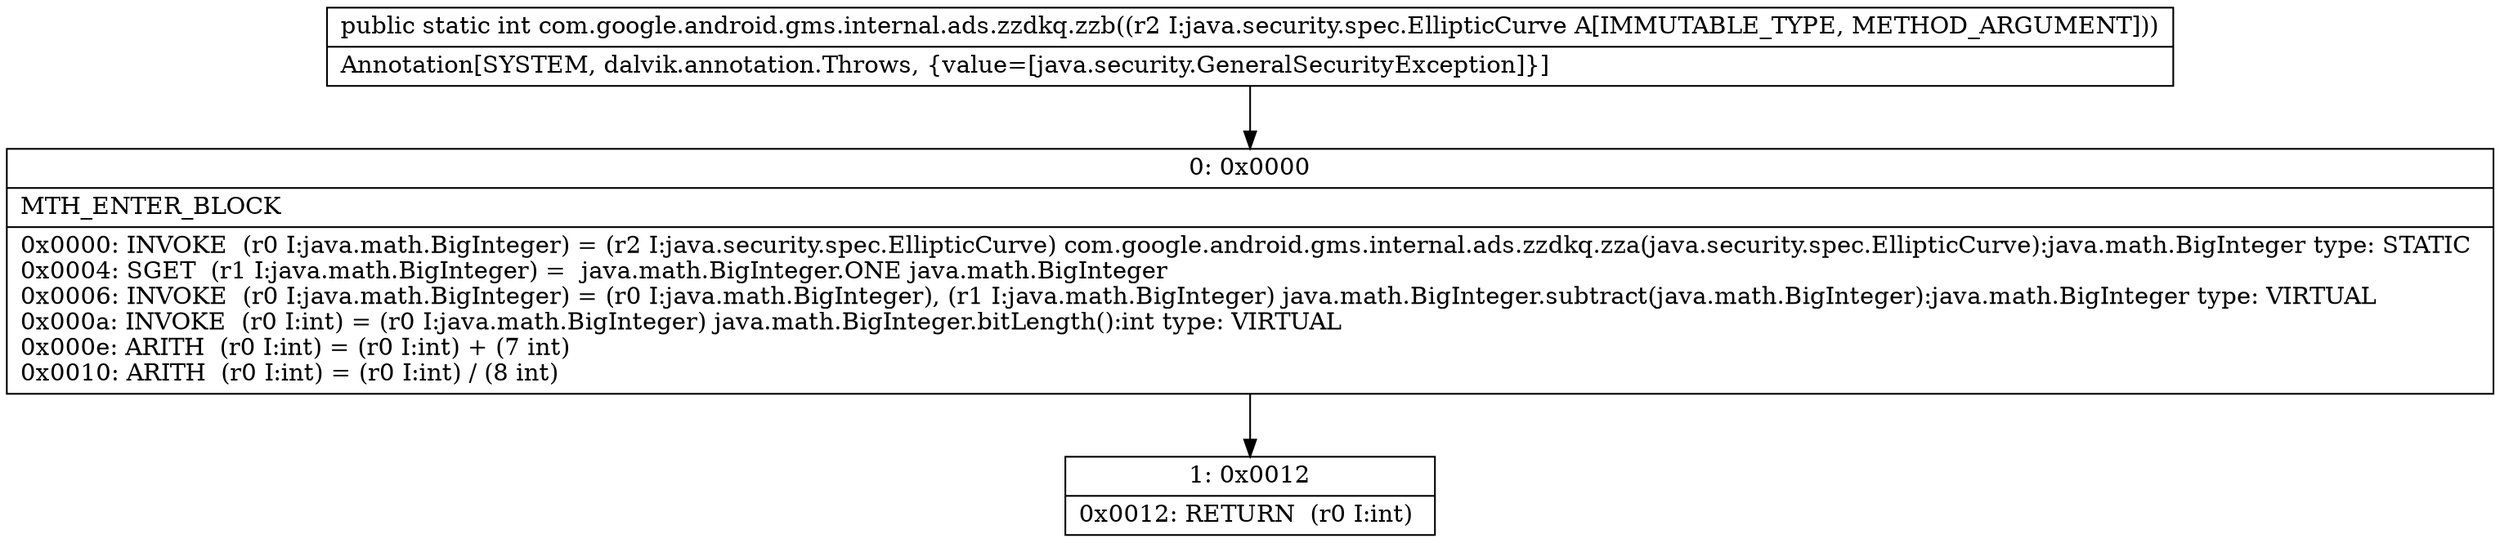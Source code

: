 digraph "CFG forcom.google.android.gms.internal.ads.zzdkq.zzb(Ljava\/security\/spec\/EllipticCurve;)I" {
Node_0 [shape=record,label="{0\:\ 0x0000|MTH_ENTER_BLOCK\l|0x0000: INVOKE  (r0 I:java.math.BigInteger) = (r2 I:java.security.spec.EllipticCurve) com.google.android.gms.internal.ads.zzdkq.zza(java.security.spec.EllipticCurve):java.math.BigInteger type: STATIC \l0x0004: SGET  (r1 I:java.math.BigInteger) =  java.math.BigInteger.ONE java.math.BigInteger \l0x0006: INVOKE  (r0 I:java.math.BigInteger) = (r0 I:java.math.BigInteger), (r1 I:java.math.BigInteger) java.math.BigInteger.subtract(java.math.BigInteger):java.math.BigInteger type: VIRTUAL \l0x000a: INVOKE  (r0 I:int) = (r0 I:java.math.BigInteger) java.math.BigInteger.bitLength():int type: VIRTUAL \l0x000e: ARITH  (r0 I:int) = (r0 I:int) + (7 int) \l0x0010: ARITH  (r0 I:int) = (r0 I:int) \/ (8 int) \l}"];
Node_1 [shape=record,label="{1\:\ 0x0012|0x0012: RETURN  (r0 I:int) \l}"];
MethodNode[shape=record,label="{public static int com.google.android.gms.internal.ads.zzdkq.zzb((r2 I:java.security.spec.EllipticCurve A[IMMUTABLE_TYPE, METHOD_ARGUMENT]))  | Annotation[SYSTEM, dalvik.annotation.Throws, \{value=[java.security.GeneralSecurityException]\}]\l}"];
MethodNode -> Node_0;
Node_0 -> Node_1;
}

